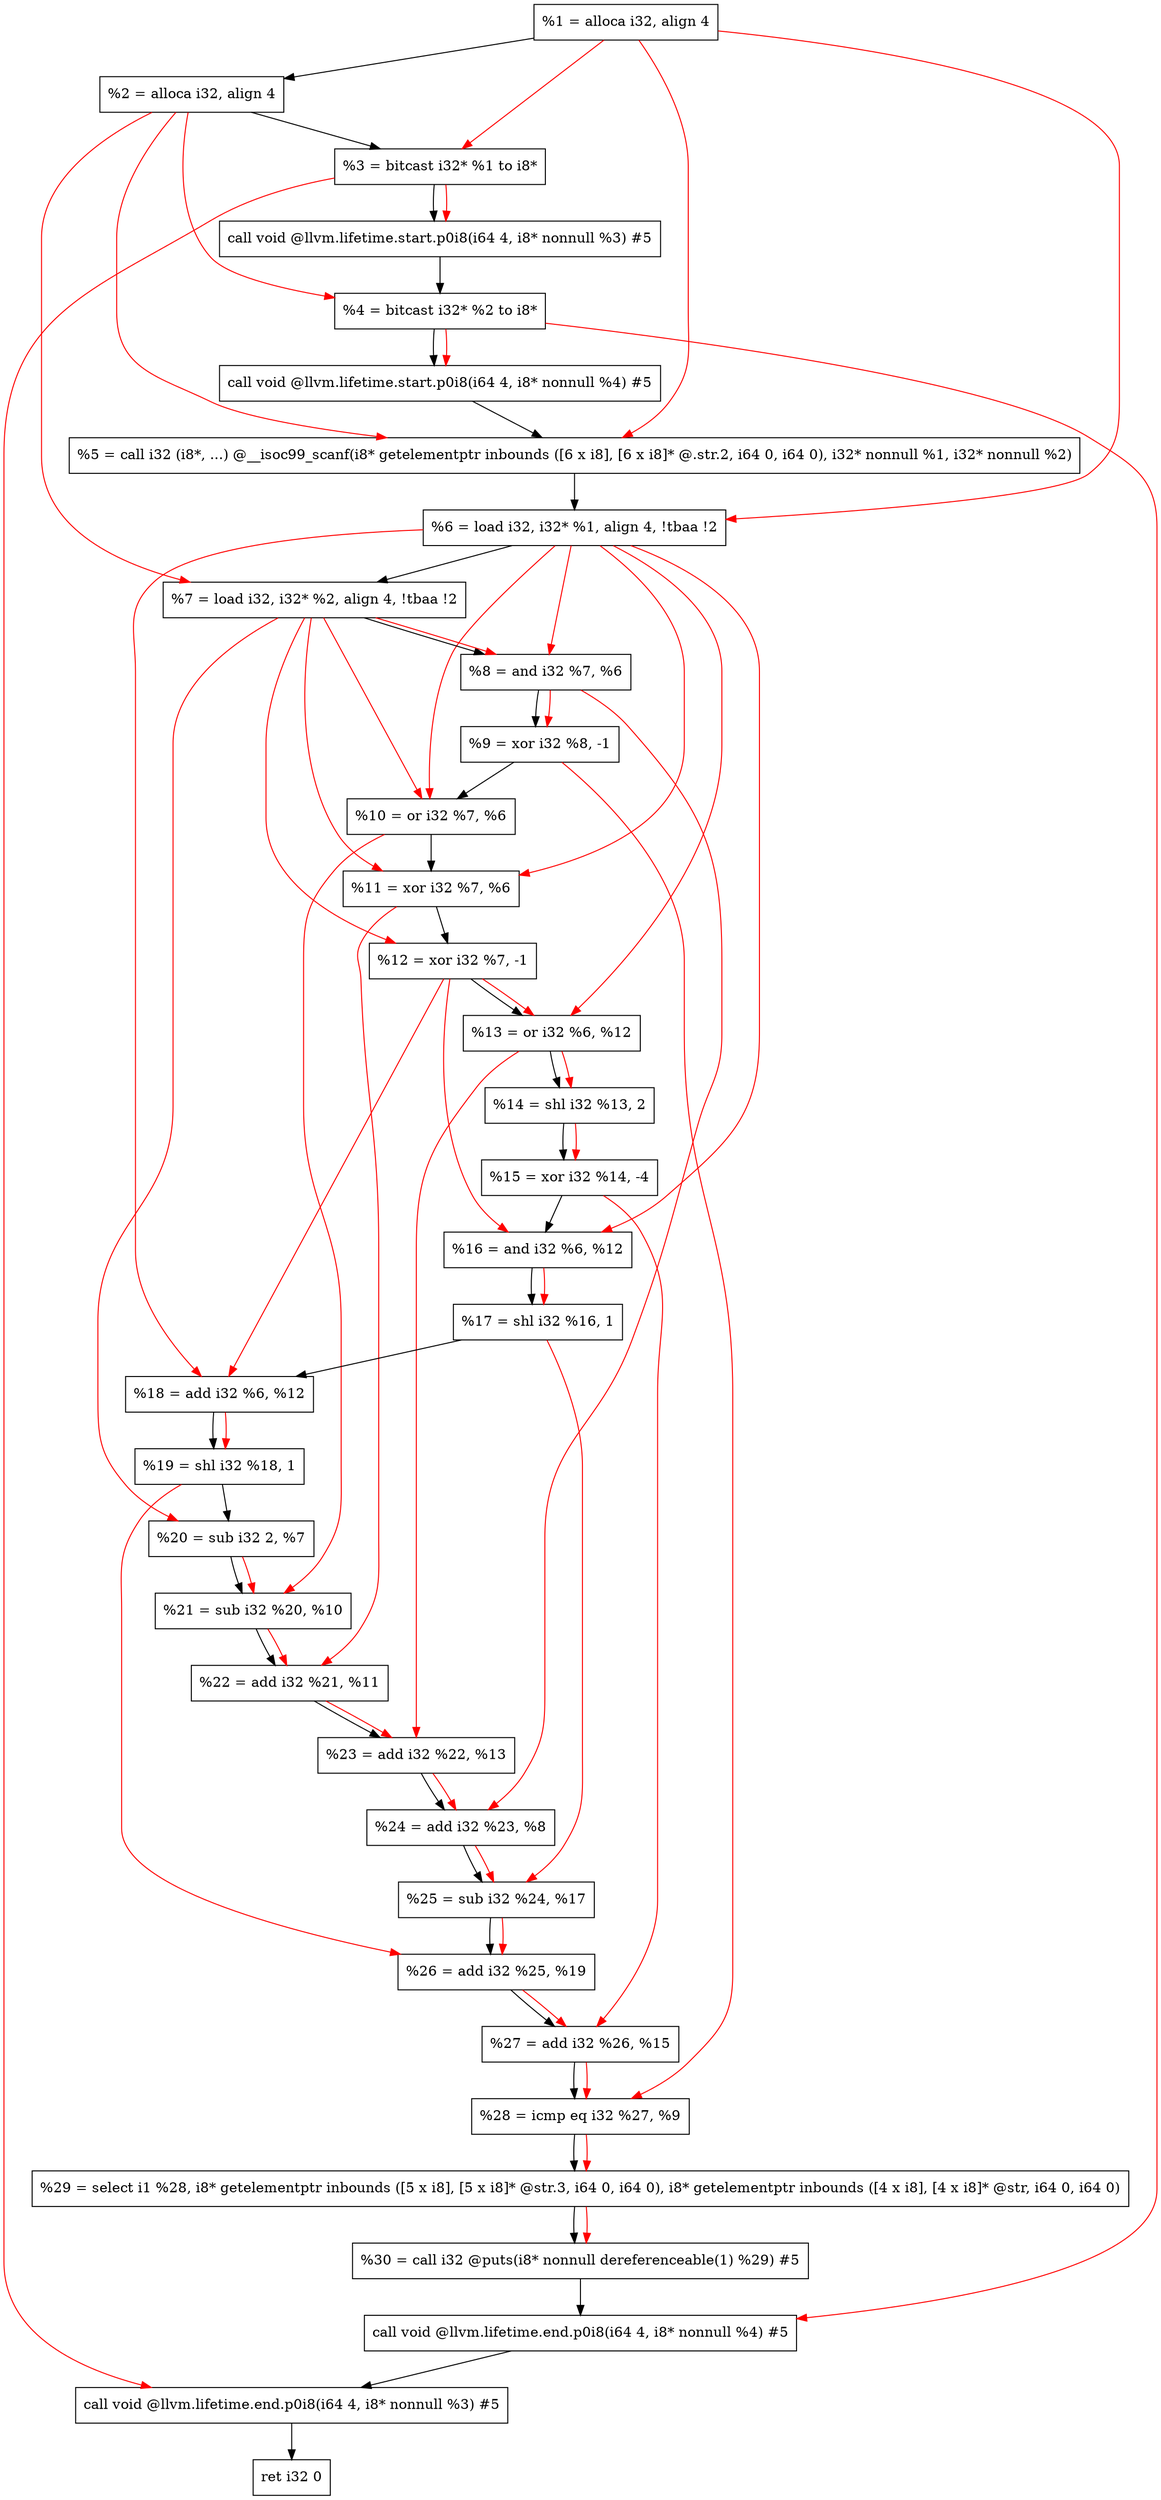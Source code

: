 digraph "DFG for'main' function" {
	Node0x7adb18[shape=record, label="  %1 = alloca i32, align 4"];
	Node0x7adb98[shape=record, label="  %2 = alloca i32, align 4"];
	Node0x7adc28[shape=record, label="  %3 = bitcast i32* %1 to i8*"];
	Node0x7ae088[shape=record, label="  call void @llvm.lifetime.start.p0i8(i64 4, i8* nonnull %3) #5"];
	Node0x7ae168[shape=record, label="  %4 = bitcast i32* %2 to i8*"];
	Node0x7ae288[shape=record, label="  call void @llvm.lifetime.start.p0i8(i64 4, i8* nonnull %4) #5"];
	Node0x7ae4c0[shape=record, label="  %5 = call i32 (i8*, ...) @__isoc99_scanf(i8* getelementptr inbounds ([6 x i8], [6 x i8]* @.str.2, i64 0, i64 0), i32* nonnull %1, i32* nonnull %2)"];
	Node0x7ae578[shape=record, label="  %6 = load i32, i32* %1, align 4, !tbaa !2"];
	Node0x7af4e8[shape=record, label="  %7 = load i32, i32* %2, align 4, !tbaa !2"];
	Node0x7afb70[shape=record, label="  %8 = and i32 %7, %6"];
	Node0x7afbe0[shape=record, label="  %9 = xor i32 %8, -1"];
	Node0x7afc50[shape=record, label="  %10 = or i32 %7, %6"];
	Node0x7afcc0[shape=record, label="  %11 = xor i32 %7, %6"];
	Node0x7afd30[shape=record, label="  %12 = xor i32 %7, -1"];
	Node0x7afda0[shape=record, label="  %13 = or i32 %6, %12"];
	Node0x7afe10[shape=record, label="  %14 = shl i32 %13, 2"];
	Node0x7afe80[shape=record, label="  %15 = xor i32 %14, -4"];
	Node0x7afef0[shape=record, label="  %16 = and i32 %6, %12"];
	Node0x7aff60[shape=record, label="  %17 = shl i32 %16, 1"];
	Node0x7affd0[shape=record, label="  %18 = add i32 %6, %12"];
	Node0x7b0040[shape=record, label="  %19 = shl i32 %18, 1"];
	Node0x7b00b0[shape=record, label="  %20 = sub i32 2, %7"];
	Node0x7b0120[shape=record, label="  %21 = sub i32 %20, %10"];
	Node0x7b0190[shape=record, label="  %22 = add i32 %21, %11"];
	Node0x7b0200[shape=record, label="  %23 = add i32 %22, %13"];
	Node0x7b0270[shape=record, label="  %24 = add i32 %23, %8"];
	Node0x7b02e0[shape=record, label="  %25 = sub i32 %24, %17"];
	Node0x7b0350[shape=record, label="  %26 = add i32 %25, %19"];
	Node0x7b03c0[shape=record, label="  %27 = add i32 %26, %15"];
	Node0x7b0430[shape=record, label="  %28 = icmp eq i32 %27, %9"];
	Node0x74e9d8[shape=record, label="  %29 = select i1 %28, i8* getelementptr inbounds ([5 x i8], [5 x i8]* @str.3, i64 0, i64 0), i8* getelementptr inbounds ([4 x i8], [4 x i8]* @str, i64 0, i64 0)"];
	Node0x7b04c0[shape=record, label="  %30 = call i32 @puts(i8* nonnull dereferenceable(1) %29) #5"];
	Node0x7b0718[shape=record, label="  call void @llvm.lifetime.end.p0i8(i64 4, i8* nonnull %4) #5"];
	Node0x7b0878[shape=record, label="  call void @llvm.lifetime.end.p0i8(i64 4, i8* nonnull %3) #5"];
	Node0x7b0938[shape=record, label="  ret i32 0"];
	Node0x7adb18 -> Node0x7adb98;
	Node0x7adb98 -> Node0x7adc28;
	Node0x7adc28 -> Node0x7ae088;
	Node0x7ae088 -> Node0x7ae168;
	Node0x7ae168 -> Node0x7ae288;
	Node0x7ae288 -> Node0x7ae4c0;
	Node0x7ae4c0 -> Node0x7ae578;
	Node0x7ae578 -> Node0x7af4e8;
	Node0x7af4e8 -> Node0x7afb70;
	Node0x7afb70 -> Node0x7afbe0;
	Node0x7afbe0 -> Node0x7afc50;
	Node0x7afc50 -> Node0x7afcc0;
	Node0x7afcc0 -> Node0x7afd30;
	Node0x7afd30 -> Node0x7afda0;
	Node0x7afda0 -> Node0x7afe10;
	Node0x7afe10 -> Node0x7afe80;
	Node0x7afe80 -> Node0x7afef0;
	Node0x7afef0 -> Node0x7aff60;
	Node0x7aff60 -> Node0x7affd0;
	Node0x7affd0 -> Node0x7b0040;
	Node0x7b0040 -> Node0x7b00b0;
	Node0x7b00b0 -> Node0x7b0120;
	Node0x7b0120 -> Node0x7b0190;
	Node0x7b0190 -> Node0x7b0200;
	Node0x7b0200 -> Node0x7b0270;
	Node0x7b0270 -> Node0x7b02e0;
	Node0x7b02e0 -> Node0x7b0350;
	Node0x7b0350 -> Node0x7b03c0;
	Node0x7b03c0 -> Node0x7b0430;
	Node0x7b0430 -> Node0x74e9d8;
	Node0x74e9d8 -> Node0x7b04c0;
	Node0x7b04c0 -> Node0x7b0718;
	Node0x7b0718 -> Node0x7b0878;
	Node0x7b0878 -> Node0x7b0938;
edge [color=red]
	Node0x7adb18 -> Node0x7adc28;
	Node0x7adc28 -> Node0x7ae088;
	Node0x7adb98 -> Node0x7ae168;
	Node0x7ae168 -> Node0x7ae288;
	Node0x7adb18 -> Node0x7ae4c0;
	Node0x7adb98 -> Node0x7ae4c0;
	Node0x7adb18 -> Node0x7ae578;
	Node0x7adb98 -> Node0x7af4e8;
	Node0x7af4e8 -> Node0x7afb70;
	Node0x7ae578 -> Node0x7afb70;
	Node0x7afb70 -> Node0x7afbe0;
	Node0x7af4e8 -> Node0x7afc50;
	Node0x7ae578 -> Node0x7afc50;
	Node0x7af4e8 -> Node0x7afcc0;
	Node0x7ae578 -> Node0x7afcc0;
	Node0x7af4e8 -> Node0x7afd30;
	Node0x7ae578 -> Node0x7afda0;
	Node0x7afd30 -> Node0x7afda0;
	Node0x7afda0 -> Node0x7afe10;
	Node0x7afe10 -> Node0x7afe80;
	Node0x7ae578 -> Node0x7afef0;
	Node0x7afd30 -> Node0x7afef0;
	Node0x7afef0 -> Node0x7aff60;
	Node0x7ae578 -> Node0x7affd0;
	Node0x7afd30 -> Node0x7affd0;
	Node0x7affd0 -> Node0x7b0040;
	Node0x7af4e8 -> Node0x7b00b0;
	Node0x7b00b0 -> Node0x7b0120;
	Node0x7afc50 -> Node0x7b0120;
	Node0x7b0120 -> Node0x7b0190;
	Node0x7afcc0 -> Node0x7b0190;
	Node0x7b0190 -> Node0x7b0200;
	Node0x7afda0 -> Node0x7b0200;
	Node0x7b0200 -> Node0x7b0270;
	Node0x7afb70 -> Node0x7b0270;
	Node0x7b0270 -> Node0x7b02e0;
	Node0x7aff60 -> Node0x7b02e0;
	Node0x7b02e0 -> Node0x7b0350;
	Node0x7b0040 -> Node0x7b0350;
	Node0x7b0350 -> Node0x7b03c0;
	Node0x7afe80 -> Node0x7b03c0;
	Node0x7b03c0 -> Node0x7b0430;
	Node0x7afbe0 -> Node0x7b0430;
	Node0x7b0430 -> Node0x74e9d8;
	Node0x74e9d8 -> Node0x7b04c0;
	Node0x7ae168 -> Node0x7b0718;
	Node0x7adc28 -> Node0x7b0878;
}

